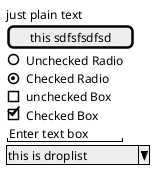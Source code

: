@startuml
salt
{
  just plain text
  [this sdfsfsdfsd]
  ()Unchecked Radio
  (X)Checked Radio
  []unchecked Box
  [X]Checked Box
  "Enter text box"
  ^this is droplist^
}

@enduml